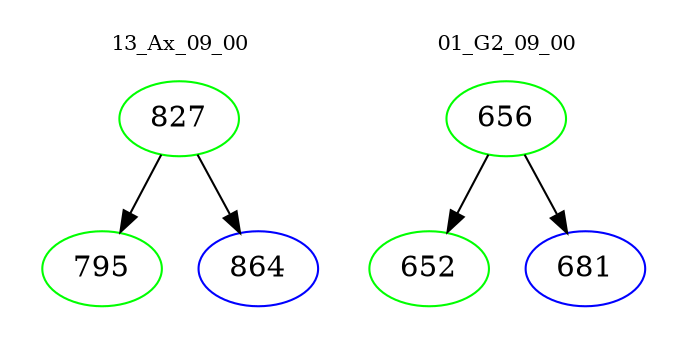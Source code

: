 digraph{
subgraph cluster_0 {
color = white
label = "13_Ax_09_00";
fontsize=10;
T0_827 [label="827", color="green"]
T0_827 -> T0_795 [color="black"]
T0_795 [label="795", color="green"]
T0_827 -> T0_864 [color="black"]
T0_864 [label="864", color="blue"]
}
subgraph cluster_1 {
color = white
label = "01_G2_09_00";
fontsize=10;
T1_656 [label="656", color="green"]
T1_656 -> T1_652 [color="black"]
T1_652 [label="652", color="green"]
T1_656 -> T1_681 [color="black"]
T1_681 [label="681", color="blue"]
}
}
